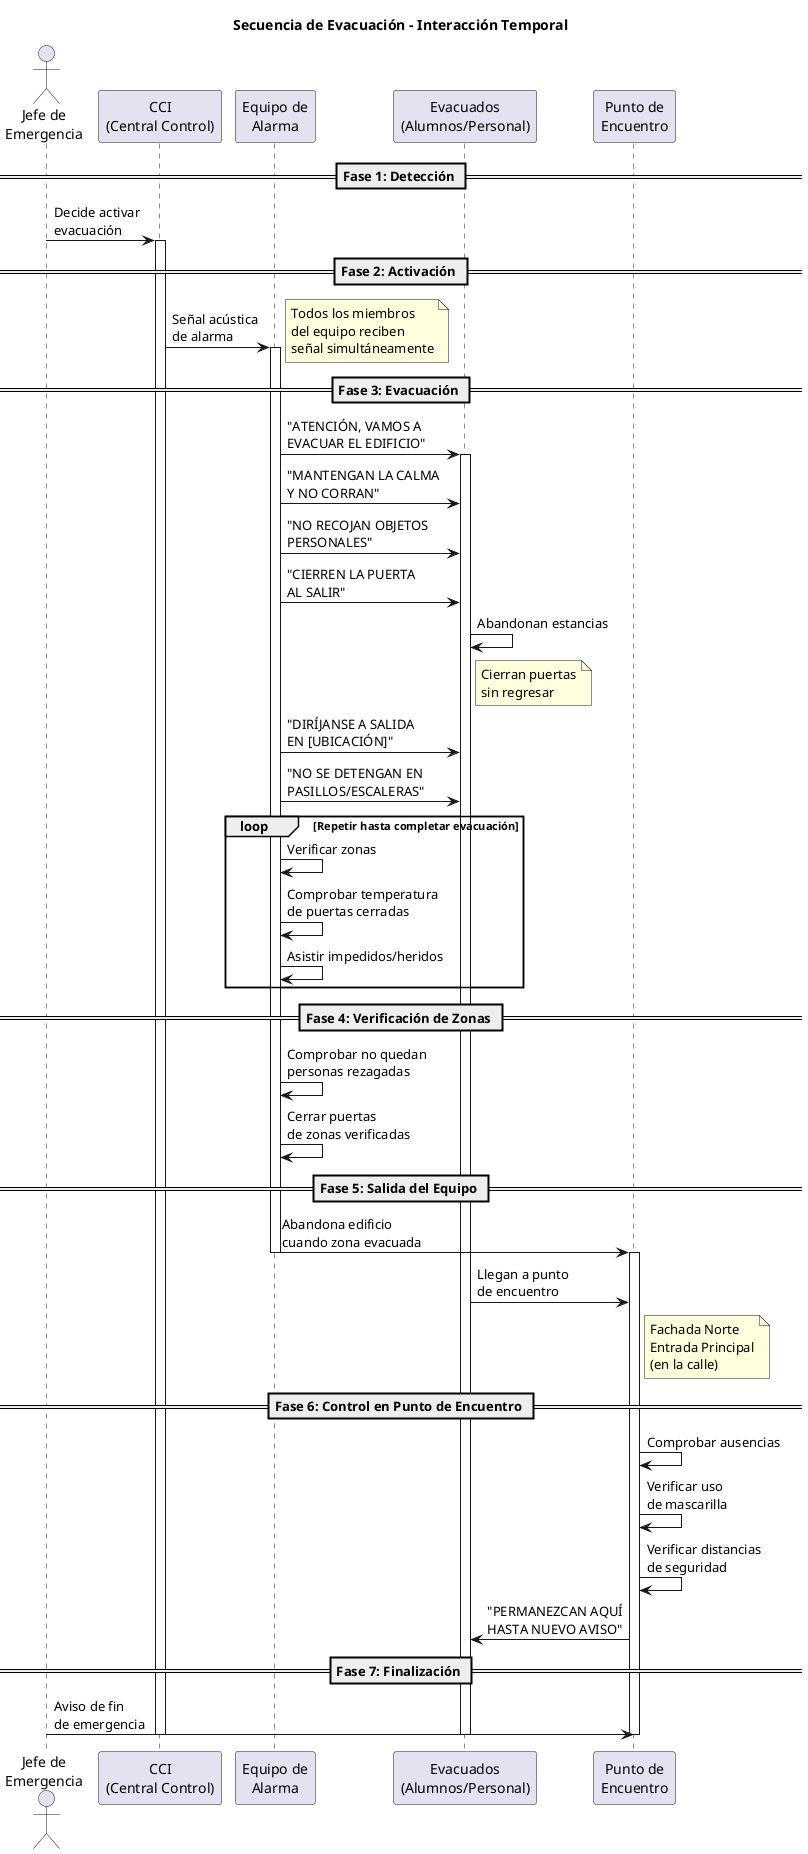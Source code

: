@startuml
title Secuencia de Evacuación - Interacción Temporal

actor "Jefe de\nEmergencia" as JE
participant "CCI\n(Central Control)" as CCI
participant "Equipo de\nAlarma" as EA
participant "Evacuados\n(Alumnos/Personal)" as EVAC
participant "Punto de\nEncuentro" as PE

== Fase 1: Detección ==
JE -> CCI : Decide activar\nevacuación
activate CCI

== Fase 2: Activación ==
CCI -> EA : Señal acústica\nde alarma
activate EA
note right
  Todos los miembros
  del equipo reciben
  señal simultáneamente
end note

== Fase 3: Evacuación ==
EA -> EVAC : "ATENCIÓN, VAMOS A\nEVACUAR EL EDIFICIO"
activate EVAC
EA -> EVAC : "MANTENGAN LA CALMA\nY NO CORRAN"
EA -> EVAC : "NO RECOJAN OBJETOS\nPERSONALES"
EA -> EVAC : "CIERREN LA PUERTA\nAL SALIR"

EVAC -> EVAC : Abandonan estancias
note right of EVAC
  Cierran puertas
  sin regresar
end note

EA -> EVAC : "DIRÍJANSE A SALIDA\nEN [UBICACIÓN]"
EA -> EVAC : "NO SE DETENGAN EN\nPASILLOS/ESCALERAS"

loop Repetir hasta completar evacuación
  EA -> EA : Verificar zonas
  EA -> EA : Comprobar temperatura\nde puertas cerradas
  EA -> EA : Asistir impedidos/heridos
end

== Fase 4: Verificación de Zonas ==
EA -> EA : Comprobar no quedan\npersonas rezagadas
EA -> EA : Cerrar puertas\nde zonas verificadas

== Fase 5: Salida del Equipo ==
EA -> PE : Abandona edificio\ncuando zona evacuada
deactivate EA
activate PE

EVAC -> PE : Llegan a punto\nde encuentro
note right of PE
  Fachada Norte
  Entrada Principal
  (en la calle)
end note

== Fase 6: Control en Punto de Encuentro ==
PE -> PE : Comprobar ausencias
PE -> PE : Verificar uso\nde mascarilla
PE -> PE : Verificar distancias\nde seguridad
PE -> EVAC : "PERMANEZCAN AQUÍ\nHASTA NUEVO AVISO"

== Fase 7: Finalización ==
JE -> PE : Aviso de fin\nde emergencia
deactivate PE
deactivate EVAC
deactivate CCI

@enduml